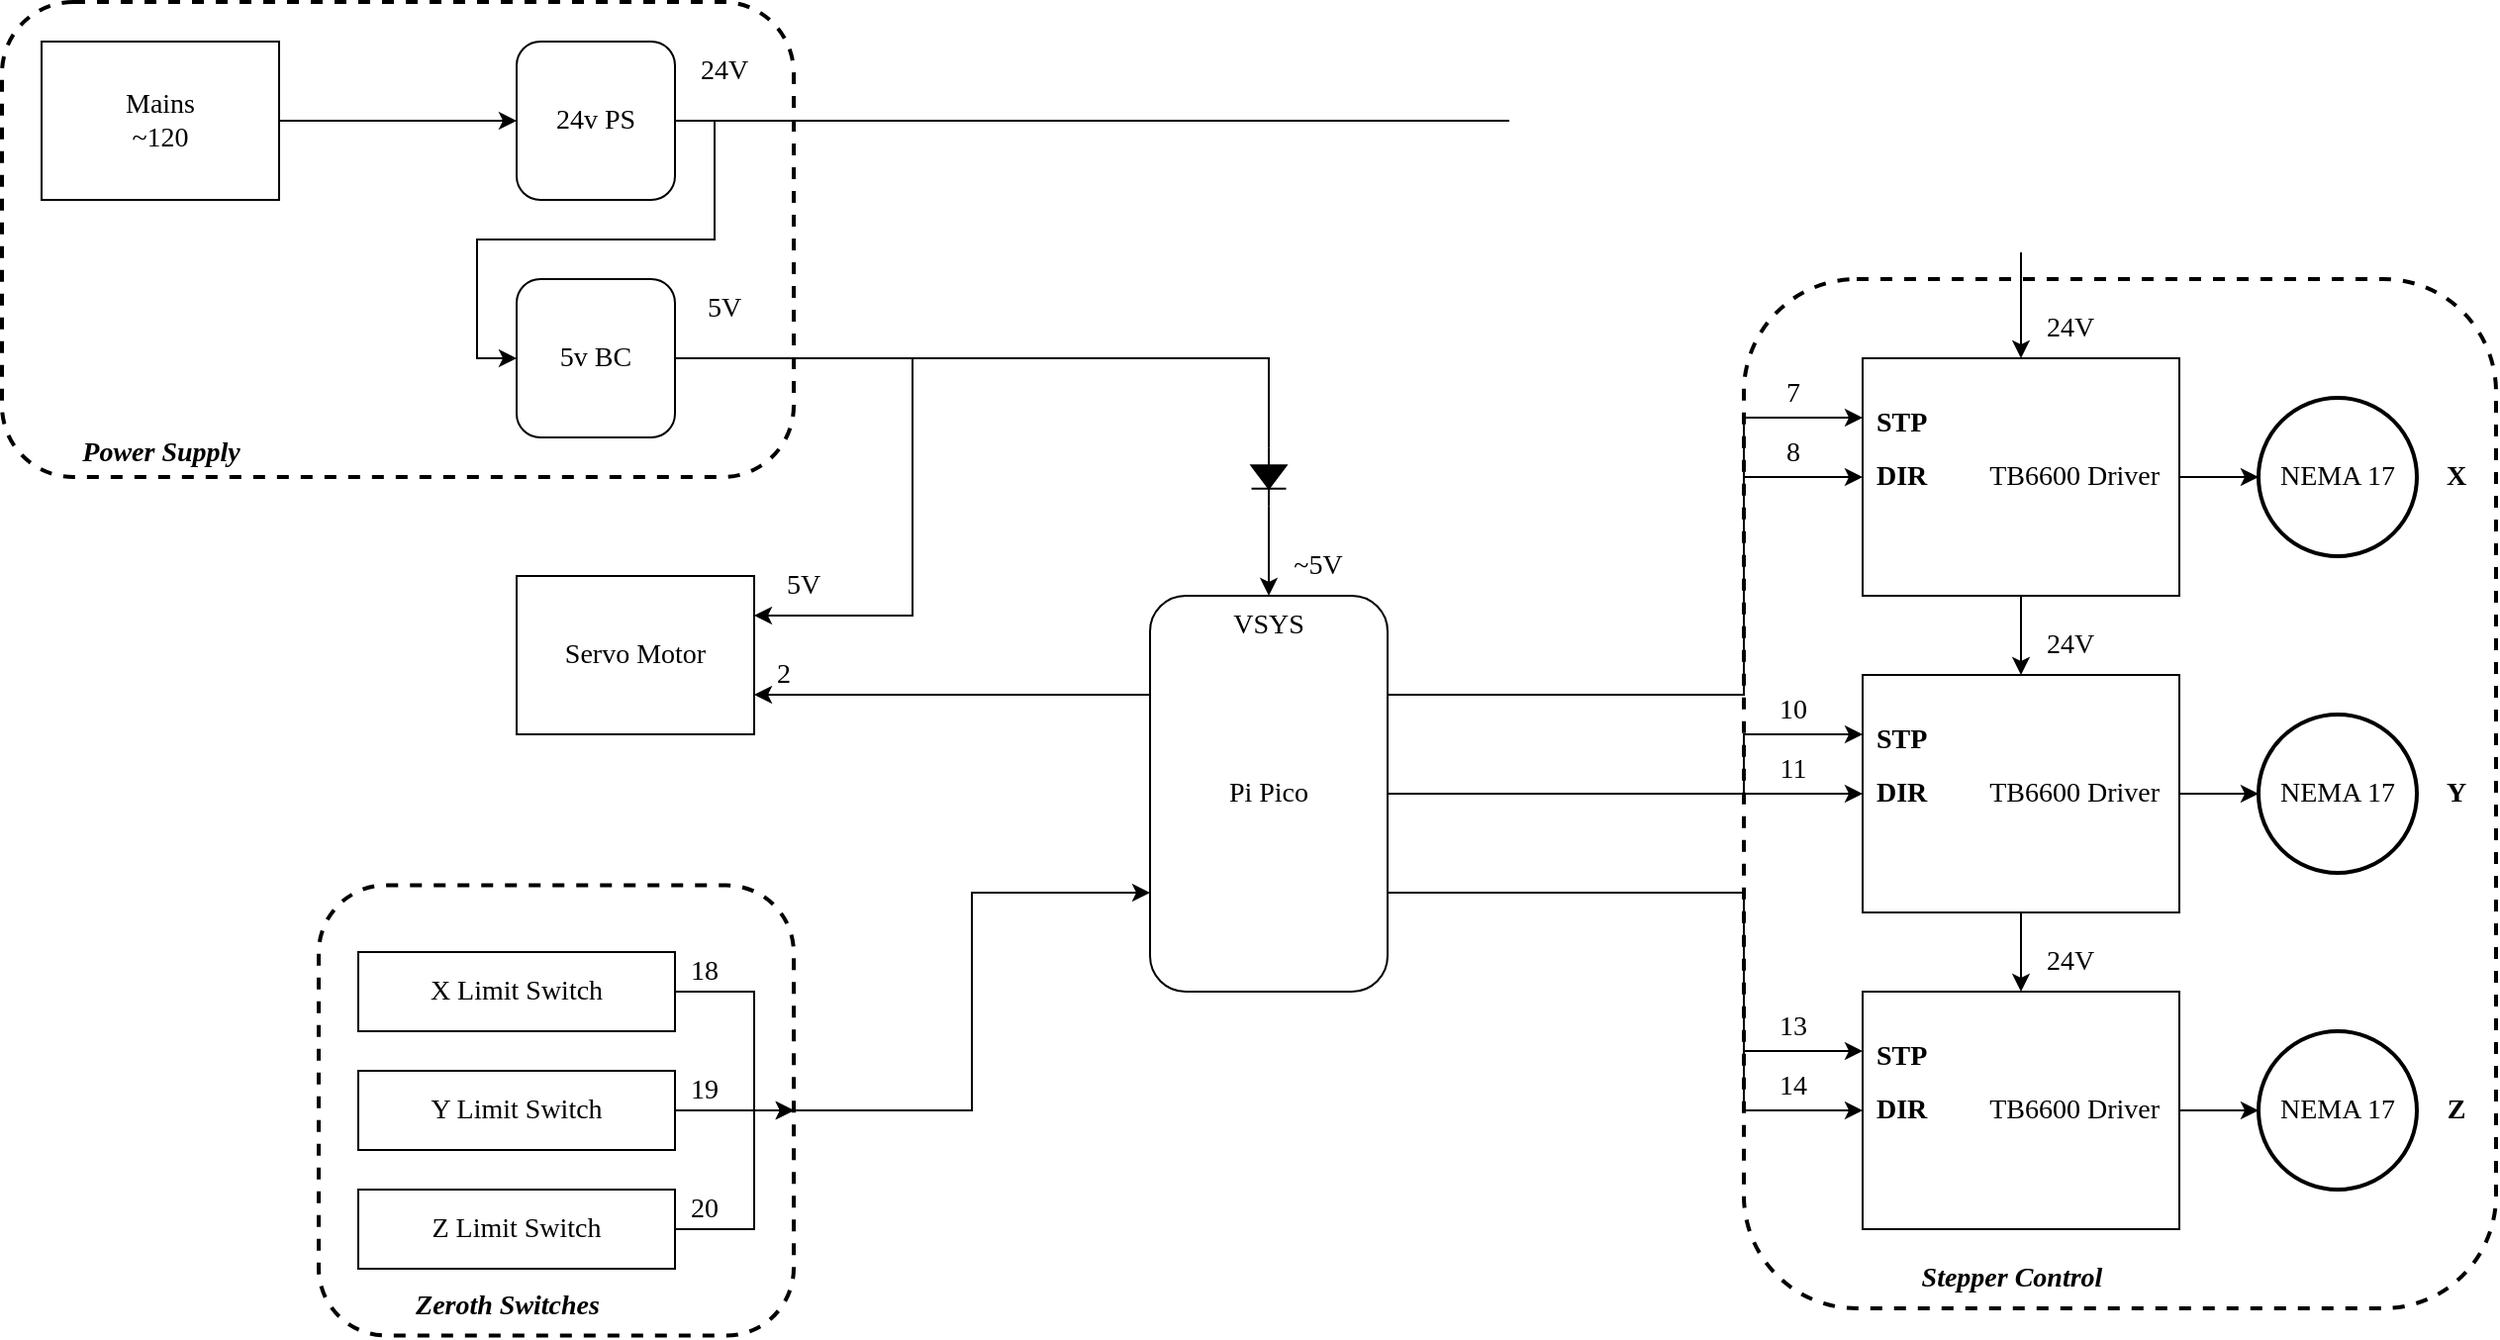 <mxfile version="20.7.4" type="device"><diagram id="2_f1ja1JCp58xuZ8poG9" name="Page-1"><mxGraphModel dx="850" dy="448" grid="1" gridSize="10" guides="1" tooltips="1" connect="1" arrows="1" fold="1" page="1" pageScale="1" pageWidth="1660" pageHeight="880" math="0" shadow="0"><root><mxCell id="0"/><mxCell id="1" parent="0"/><mxCell id="4fEWhDT1AqOvR6Gf4RLr-158" value="" style="rounded=1;whiteSpace=wrap;html=1;strokeWidth=2;fontFamily=Cascadia Code;fontSize=14;dashed=1;fillColor=none;" parent="1" vertex="1"><mxGeometry x="900" y="160" width="380" height="520" as="geometry"/></mxCell><mxCell id="cbomRdgw3k4LcxvCHvmD-47" style="edgeStyle=orthogonalEdgeStyle;rounded=0;orthogonalLoop=1;jettySize=auto;html=1;exitX=1;exitY=0.5;exitDx=0;exitDy=0;entryX=0;entryY=0.75;entryDx=0;entryDy=0;fontFamily=Cascadia Code;fontSize=14;" parent="1" source="cbomRdgw3k4LcxvCHvmD-16" target="4fEWhDT1AqOvR6Gf4RLr-16" edge="1"><mxGeometry relative="1" as="geometry"/></mxCell><mxCell id="4fEWhDT1AqOvR6Gf4RLr-115" style="edgeStyle=orthogonalEdgeStyle;rounded=0;orthogonalLoop=1;jettySize=auto;html=1;exitX=1;exitY=0.25;exitDx=0;exitDy=0;entryX=0;entryY=0.25;entryDx=0;entryDy=0;fontFamily=Cascadia Code;fontSize=14;" parent="1" source="4fEWhDT1AqOvR6Gf4RLr-16" target="4fEWhDT1AqOvR6Gf4RLr-1" edge="1"><mxGeometry relative="1" as="geometry"><Array as="points"><mxPoint x="900" y="370"/><mxPoint x="900" y="230"/></Array></mxGeometry></mxCell><mxCell id="4fEWhDT1AqOvR6Gf4RLr-116" style="edgeStyle=orthogonalEdgeStyle;rounded=0;orthogonalLoop=1;jettySize=auto;html=1;exitX=1;exitY=0.25;exitDx=0;exitDy=0;entryX=0;entryY=0.5;entryDx=0;entryDy=0;fontFamily=Cascadia Code;fontSize=14;" parent="1" source="4fEWhDT1AqOvR6Gf4RLr-16" target="4fEWhDT1AqOvR6Gf4RLr-1" edge="1"><mxGeometry relative="1" as="geometry"><Array as="points"><mxPoint x="900" y="370"/><mxPoint x="900" y="260"/></Array></mxGeometry></mxCell><mxCell id="4fEWhDT1AqOvR6Gf4RLr-118" style="edgeStyle=orthogonalEdgeStyle;rounded=0;orthogonalLoop=1;jettySize=auto;html=1;exitX=1;exitY=0.5;exitDx=0;exitDy=0;entryX=0;entryY=0.25;entryDx=0;entryDy=0;fontFamily=Cascadia Code;fontSize=14;" parent="1" source="4fEWhDT1AqOvR6Gf4RLr-16" target="4fEWhDT1AqOvR6Gf4RLr-96" edge="1"><mxGeometry relative="1" as="geometry"><Array as="points"><mxPoint x="900" y="420"/><mxPoint x="900" y="390"/></Array></mxGeometry></mxCell><mxCell id="4fEWhDT1AqOvR6Gf4RLr-119" style="edgeStyle=orthogonalEdgeStyle;rounded=0;orthogonalLoop=1;jettySize=auto;html=1;exitX=1;exitY=0.5;exitDx=0;exitDy=0;entryX=0;entryY=0.5;entryDx=0;entryDy=0;fontFamily=Cascadia Code;fontSize=14;" parent="1" source="4fEWhDT1AqOvR6Gf4RLr-16" target="4fEWhDT1AqOvR6Gf4RLr-96" edge="1"><mxGeometry relative="1" as="geometry"/></mxCell><mxCell id="4fEWhDT1AqOvR6Gf4RLr-121" style="edgeStyle=orthogonalEdgeStyle;rounded=0;orthogonalLoop=1;jettySize=auto;html=1;exitX=1;exitY=0.75;exitDx=0;exitDy=0;entryX=0;entryY=0.25;entryDx=0;entryDy=0;fontFamily=Cascadia Code;fontSize=14;" parent="1" source="4fEWhDT1AqOvR6Gf4RLr-16" target="4fEWhDT1AqOvR6Gf4RLr-106" edge="1"><mxGeometry x="0.625" y="50" relative="1" as="geometry"><Array as="points"><mxPoint x="900" y="470"/><mxPoint x="900" y="550"/></Array><mxPoint as="offset"/></mxGeometry></mxCell><mxCell id="4fEWhDT1AqOvR6Gf4RLr-122" style="edgeStyle=orthogonalEdgeStyle;rounded=0;orthogonalLoop=1;jettySize=auto;html=1;exitX=1;exitY=0.75;exitDx=0;exitDy=0;entryX=0;entryY=0.5;entryDx=0;entryDy=0;fontFamily=Cascadia Code;fontSize=14;" parent="1" source="4fEWhDT1AqOvR6Gf4RLr-16" target="4fEWhDT1AqOvR6Gf4RLr-106" edge="1"><mxGeometry x="-0.143" y="60" relative="1" as="geometry"><Array as="points"><mxPoint x="900" y="470"/><mxPoint x="900" y="580"/></Array><mxPoint as="offset"/></mxGeometry></mxCell><mxCell id="cbomRdgw3k4LcxvCHvmD-34" style="edgeStyle=orthogonalEdgeStyle;rounded=0;orthogonalLoop=1;jettySize=auto;html=1;exitX=0;exitY=0.25;exitDx=0;exitDy=0;entryX=1;entryY=0.75;entryDx=0;entryDy=0;fontFamily=Cascadia Code;fontSize=14;" parent="1" source="4fEWhDT1AqOvR6Gf4RLr-16" target="cbomRdgw3k4LcxvCHvmD-29" edge="1"><mxGeometry relative="1" as="geometry"/></mxCell><mxCell id="4fEWhDT1AqOvR6Gf4RLr-16" value="Pi Pico" style="rounded=1;whiteSpace=wrap;html=1;fontFamily=Cascadia Code;fontSize=14;" parent="1" vertex="1"><mxGeometry x="600" y="320" width="120" height="200" as="geometry"/></mxCell><mxCell id="4fEWhDT1AqOvR6Gf4RLr-133" style="edgeStyle=orthogonalEdgeStyle;rounded=0;orthogonalLoop=1;jettySize=auto;html=1;exitX=1;exitY=0.5;exitDx=0;exitDy=0;entryX=0.5;entryY=0;entryDx=0;entryDy=0;fontFamily=Cascadia Code;fontSize=14;startArrow=none;" parent="1" source="cbomRdgw3k4LcxvCHvmD-1" target="4fEWhDT1AqOvR6Gf4RLr-16" edge="1"><mxGeometry relative="1" as="geometry"/></mxCell><mxCell id="4fEWhDT1AqOvR6Gf4RLr-135" value="VSYS" style="text;html=1;strokeColor=none;fillColor=none;align=center;verticalAlign=middle;whiteSpace=wrap;rounded=0;fontFamily=Cascadia Code;fontSize=14;" parent="1" vertex="1"><mxGeometry x="630" y="320" width="60" height="30" as="geometry"/></mxCell><mxCell id="4fEWhDT1AqOvR6Gf4RLr-140" style="edgeStyle=orthogonalEdgeStyle;rounded=0;orthogonalLoop=1;jettySize=auto;html=1;exitX=1;exitY=0.5;exitDx=0;exitDy=0;entryX=0.5;entryY=0;entryDx=0;entryDy=0;fontFamily=Cascadia Code;fontSize=14;" parent="1" source="4fEWhDT1AqOvR6Gf4RLr-127" target="4fEWhDT1AqOvR6Gf4RLr-1" edge="1"><mxGeometry relative="1" as="geometry"/></mxCell><mxCell id="4fEWhDT1AqOvR6Gf4RLr-160" value="~5V" style="text;html=1;strokeColor=none;fillColor=none;align=center;verticalAlign=middle;whiteSpace=wrap;rounded=0;fontFamily=Cascadia Code;fontSize=14;" parent="1" vertex="1"><mxGeometry x="660" y="290" width="50" height="30" as="geometry"/></mxCell><mxCell id="cbomRdgw3k4LcxvCHvmD-1" value="" style="pointerEvents=1;fillColor=strokeColor;verticalLabelPosition=bottom;shadow=0;dashed=0;align=center;html=1;verticalAlign=top;shape=mxgraph.electrical.diodes.diode;rotation=90;" parent="1" vertex="1"><mxGeometry x="645.41" y="251.25" width="29.17" height="17.5" as="geometry"/></mxCell><mxCell id="cbomRdgw3k4LcxvCHvmD-2" value="" style="edgeStyle=orthogonalEdgeStyle;rounded=0;orthogonalLoop=1;jettySize=auto;html=1;exitX=1;exitY=0.5;exitDx=0;exitDy=0;entryX=0;entryY=0.5;entryDx=0;entryDy=0;fontFamily=Cascadia Code;fontSize=14;endArrow=none;entryPerimeter=0;" parent="1" source="4fEWhDT1AqOvR6Gf4RLr-128" target="cbomRdgw3k4LcxvCHvmD-1" edge="1"><mxGeometry relative="1" as="geometry"><mxPoint x="360" y="200" as="sourcePoint"/><mxPoint x="660" y="320" as="targetPoint"/></mxGeometry></mxCell><mxCell id="cbomRdgw3k4LcxvCHvmD-10" value="" style="group" parent="1" vertex="1" connectable="0"><mxGeometry x="20" y="20" width="400" height="242.5" as="geometry"/></mxCell><mxCell id="4fEWhDT1AqOvR6Gf4RLr-156" value="" style="rounded=1;whiteSpace=wrap;html=1;strokeWidth=2;fontFamily=Cascadia Code;fontSize=14;dashed=1;fillColor=none;" parent="cbomRdgw3k4LcxvCHvmD-10" vertex="1"><mxGeometry width="400" height="240" as="geometry"/></mxCell><mxCell id="4fEWhDT1AqOvR6Gf4RLr-129" value="Mains&lt;br&gt;~120" style="rounded=0;whiteSpace=wrap;html=1;fontFamily=Cascadia Code;fontSize=14;" parent="cbomRdgw3k4LcxvCHvmD-10" vertex="1"><mxGeometry x="20" y="20" width="120" height="80" as="geometry"/></mxCell><mxCell id="4fEWhDT1AqOvR6Gf4RLr-136" value="" style="group" parent="cbomRdgw3k4LcxvCHvmD-10" vertex="1" connectable="0"><mxGeometry x="260" y="140" width="130" height="80" as="geometry"/></mxCell><mxCell id="4fEWhDT1AqOvR6Gf4RLr-128" value="5v BC" style="rounded=1;whiteSpace=wrap;html=1;fontFamily=Cascadia Code;fontSize=14;" parent="4fEWhDT1AqOvR6Gf4RLr-136" vertex="1"><mxGeometry width="80" height="80" as="geometry"/></mxCell><mxCell id="4fEWhDT1AqOvR6Gf4RLr-134" value="5V" style="text;html=1;strokeColor=none;fillColor=none;align=center;verticalAlign=middle;whiteSpace=wrap;rounded=0;fontFamily=Cascadia Code;fontSize=14;" parent="4fEWhDT1AqOvR6Gf4RLr-136" vertex="1"><mxGeometry x="80" width="50" height="30" as="geometry"/></mxCell><mxCell id="4fEWhDT1AqOvR6Gf4RLr-137" value="" style="group" parent="cbomRdgw3k4LcxvCHvmD-10" vertex="1" connectable="0"><mxGeometry x="260" y="20" width="130" height="80" as="geometry"/></mxCell><mxCell id="4fEWhDT1AqOvR6Gf4RLr-127" value="24v PS" style="rounded=1;whiteSpace=wrap;html=1;fontFamily=Cascadia Code;fontSize=14;" parent="4fEWhDT1AqOvR6Gf4RLr-137" vertex="1"><mxGeometry width="80" height="80" as="geometry"/></mxCell><mxCell id="4fEWhDT1AqOvR6Gf4RLr-132" value="24V" style="text;html=1;strokeColor=none;fillColor=none;align=center;verticalAlign=middle;whiteSpace=wrap;rounded=0;fontFamily=Cascadia Code;fontSize=14;" parent="4fEWhDT1AqOvR6Gf4RLr-137" vertex="1"><mxGeometry x="80" width="50" height="30" as="geometry"/></mxCell><mxCell id="4fEWhDT1AqOvR6Gf4RLr-130" style="edgeStyle=orthogonalEdgeStyle;rounded=0;orthogonalLoop=1;jettySize=auto;html=1;exitX=1;exitY=0.5;exitDx=0;exitDy=0;entryX=0;entryY=0.5;entryDx=0;entryDy=0;fontFamily=Cascadia Code;fontSize=14;" parent="cbomRdgw3k4LcxvCHvmD-10" source="4fEWhDT1AqOvR6Gf4RLr-129" target="4fEWhDT1AqOvR6Gf4RLr-127" edge="1"><mxGeometry relative="1" as="geometry"/></mxCell><mxCell id="4fEWhDT1AqOvR6Gf4RLr-139" style="edgeStyle=orthogonalEdgeStyle;rounded=0;orthogonalLoop=1;jettySize=auto;html=1;exitX=1;exitY=0.5;exitDx=0;exitDy=0;entryX=0;entryY=0.5;entryDx=0;entryDy=0;fontFamily=Cascadia Code;fontSize=14;" parent="cbomRdgw3k4LcxvCHvmD-10" source="4fEWhDT1AqOvR6Gf4RLr-127" target="4fEWhDT1AqOvR6Gf4RLr-128" edge="1"><mxGeometry relative="1" as="geometry"/></mxCell><mxCell id="4fEWhDT1AqOvR6Gf4RLr-157" value="Power Supply" style="text;html=1;align=center;verticalAlign=middle;resizable=0;points=[];autosize=1;strokeColor=none;fillColor=none;fontSize=14;fontFamily=Cascadia Code;fontStyle=3" parent="cbomRdgw3k4LcxvCHvmD-10" vertex="1"><mxGeometry x="20" y="212.5" width="120" height="30" as="geometry"/></mxCell><mxCell id="cbomRdgw3k4LcxvCHvmD-29" value="Servo Motor" style="whiteSpace=wrap;html=1;fontFamily=Cascadia Code;fontSize=14;" parent="1" vertex="1"><mxGeometry x="280" y="310" width="120" height="80" as="geometry"/></mxCell><mxCell id="cbomRdgw3k4LcxvCHvmD-35" style="edgeStyle=orthogonalEdgeStyle;rounded=0;orthogonalLoop=1;jettySize=auto;html=1;exitX=1;exitY=0.5;exitDx=0;exitDy=0;entryX=1;entryY=0.25;entryDx=0;entryDy=0;fontFamily=Cascadia Code;fontSize=14;" parent="1" source="4fEWhDT1AqOvR6Gf4RLr-128" target="cbomRdgw3k4LcxvCHvmD-29" edge="1"><mxGeometry relative="1" as="geometry"><Array as="points"><mxPoint x="480" y="200"/><mxPoint x="480" y="330"/></Array></mxGeometry></mxCell><mxCell id="cbomRdgw3k4LcxvCHvmD-36" value="5V" style="text;html=1;strokeColor=none;fillColor=none;align=center;verticalAlign=middle;whiteSpace=wrap;rounded=0;fontFamily=Cascadia Code;fontSize=14;" parent="1" vertex="1"><mxGeometry x="400" y="300" width="50" height="30" as="geometry"/></mxCell><mxCell id="cbomRdgw3k4LcxvCHvmD-37" value="2" style="text;html=1;strokeColor=none;fillColor=none;align=center;verticalAlign=middle;whiteSpace=wrap;rounded=0;fontFamily=Cascadia Code;fontSize=14;" parent="1" vertex="1"><mxGeometry x="400" y="350" width="30" height="20" as="geometry"/></mxCell><mxCell id="MMcWa73y2w6T45NigWk2-1" value="" style="group" parent="1" vertex="1" connectable="0"><mxGeometry x="180" y="466.25" width="240" height="227.5" as="geometry"/></mxCell><mxCell id="cbomRdgw3k4LcxvCHvmD-16" value="g" style="rounded=1;whiteSpace=wrap;html=1;strokeWidth=2;fontFamily=Cascadia Code;fontSize=14;dashed=1;fillColor=none;" parent="MMcWa73y2w6T45NigWk2-1" vertex="1"><mxGeometry width="240" height="227.5" as="geometry"/></mxCell><mxCell id="cbomRdgw3k4LcxvCHvmD-43" style="edgeStyle=orthogonalEdgeStyle;rounded=0;orthogonalLoop=1;jettySize=auto;html=1;exitX=1;exitY=0.5;exitDx=0;exitDy=0;entryX=1;entryY=0.5;entryDx=0;entryDy=0;fontFamily=Cascadia Code;fontSize=14;" parent="MMcWa73y2w6T45NigWk2-1" source="cbomRdgw3k4LcxvCHvmD-5" target="cbomRdgw3k4LcxvCHvmD-16" edge="1"><mxGeometry relative="1" as="geometry"><Array as="points"><mxPoint x="220" y="53.75"/><mxPoint x="220" y="113.75"/></Array></mxGeometry></mxCell><mxCell id="cbomRdgw3k4LcxvCHvmD-5" value="X Limit Switch" style="whiteSpace=wrap;html=1;fontFamily=Cascadia Code;fontSize=14;" parent="MMcWa73y2w6T45NigWk2-1" vertex="1"><mxGeometry x="20" y="33.75" width="160" height="40" as="geometry"/></mxCell><mxCell id="cbomRdgw3k4LcxvCHvmD-44" style="edgeStyle=orthogonalEdgeStyle;rounded=0;orthogonalLoop=1;jettySize=auto;html=1;exitX=1;exitY=0.5;exitDx=0;exitDy=0;fontFamily=Cascadia Code;fontSize=14;entryX=1;entryY=0.5;entryDx=0;entryDy=0;" parent="MMcWa73y2w6T45NigWk2-1" source="cbomRdgw3k4LcxvCHvmD-8" target="cbomRdgw3k4LcxvCHvmD-16" edge="1"><mxGeometry relative="1" as="geometry"><mxPoint x="240.0" y="103.75" as="targetPoint"/><Array as="points"><mxPoint x="230" y="113.75"/><mxPoint x="230" y="113.75"/></Array></mxGeometry></mxCell><mxCell id="cbomRdgw3k4LcxvCHvmD-8" value="Y Limit Switch" style="whiteSpace=wrap;html=1;fontFamily=Cascadia Code;fontSize=14;" parent="MMcWa73y2w6T45NigWk2-1" vertex="1"><mxGeometry x="20" y="93.75" width="160" height="40" as="geometry"/></mxCell><mxCell id="cbomRdgw3k4LcxvCHvmD-45" style="edgeStyle=orthogonalEdgeStyle;rounded=0;orthogonalLoop=1;jettySize=auto;html=1;exitX=1;exitY=0.5;exitDx=0;exitDy=0;entryX=1;entryY=0.5;entryDx=0;entryDy=0;fontFamily=Cascadia Code;fontSize=14;" parent="MMcWa73y2w6T45NigWk2-1" source="cbomRdgw3k4LcxvCHvmD-11" target="cbomRdgw3k4LcxvCHvmD-16" edge="1"><mxGeometry relative="1" as="geometry"><Array as="points"><mxPoint x="220" y="173.75"/><mxPoint x="220" y="113.75"/></Array></mxGeometry></mxCell><mxCell id="cbomRdgw3k4LcxvCHvmD-11" value="Z Limit Switch" style="whiteSpace=wrap;html=1;fontFamily=Cascadia Code;fontSize=14;" parent="MMcWa73y2w6T45NigWk2-1" vertex="1"><mxGeometry x="20" y="153.75" width="160" height="40" as="geometry"/></mxCell><mxCell id="cbomRdgw3k4LcxvCHvmD-27" value="Zeroth Switches" style="text;html=1;align=center;verticalAlign=middle;resizable=0;points=[];autosize=1;strokeColor=none;fillColor=none;fontSize=14;fontFamily=Cascadia Code;fontStyle=3" parent="MMcWa73y2w6T45NigWk2-1" vertex="1"><mxGeometry x="20" y="197.5" width="150" height="30" as="geometry"/></mxCell><mxCell id="cbomRdgw3k4LcxvCHvmD-48" value="18" style="text;html=1;strokeColor=none;fillColor=none;align=center;verticalAlign=middle;whiteSpace=wrap;rounded=0;fontFamily=Cascadia Code;fontSize=14;" parent="MMcWa73y2w6T45NigWk2-1" vertex="1"><mxGeometry x="180" y="33.75" width="30" height="20" as="geometry"/></mxCell><mxCell id="cbomRdgw3k4LcxvCHvmD-49" value="19" style="text;html=1;strokeColor=none;fillColor=none;align=center;verticalAlign=middle;whiteSpace=wrap;rounded=0;fontFamily=Cascadia Code;fontSize=14;" parent="MMcWa73y2w6T45NigWk2-1" vertex="1"><mxGeometry x="180" y="93.75" width="30" height="20" as="geometry"/></mxCell><mxCell id="cbomRdgw3k4LcxvCHvmD-50" value="20" style="text;html=1;strokeColor=none;fillColor=none;align=center;verticalAlign=middle;whiteSpace=wrap;rounded=0;fontFamily=Cascadia Code;fontSize=14;" parent="MMcWa73y2w6T45NigWk2-1" vertex="1"><mxGeometry x="180" y="153.75" width="30" height="20" as="geometry"/></mxCell><mxCell id="4fEWhDT1AqOvR6Gf4RLr-1" value="TB6600 Driver" style="rounded=0;whiteSpace=wrap;html=1;fontFamily=Cascadia Code;fontSize=14;align=right;spacingRight=8;" parent="1" vertex="1"><mxGeometry x="960" y="200" width="160" height="120" as="geometry"/></mxCell><mxCell id="4fEWhDT1AqOvR6Gf4RLr-4" value="NEMA 17" style="ellipse;whiteSpace=wrap;html=1;aspect=fixed;fontFamily=Cascadia Code;fontSize=14;strokeWidth=2;" parent="1" vertex="1"><mxGeometry x="1160" y="220" width="80" height="80" as="geometry"/></mxCell><mxCell id="4fEWhDT1AqOvR6Gf4RLr-7" style="edgeStyle=orthogonalEdgeStyle;rounded=0;orthogonalLoop=1;jettySize=auto;html=1;exitX=1;exitY=0.5;exitDx=0;exitDy=0;entryX=0;entryY=0.5;entryDx=0;entryDy=0;fontSize=14;" parent="1" source="4fEWhDT1AqOvR6Gf4RLr-1" target="4fEWhDT1AqOvR6Gf4RLr-4" edge="1"><mxGeometry relative="1" as="geometry"/></mxCell><mxCell id="4fEWhDT1AqOvR6Gf4RLr-10" value="X" style="text;html=1;strokeColor=none;fillColor=none;align=center;verticalAlign=middle;whiteSpace=wrap;rounded=0;fontFamily=Cascadia Code;fontSize=14;fontStyle=1" parent="1" vertex="1"><mxGeometry x="1240" y="247.5" width="40" height="25" as="geometry"/></mxCell><mxCell id="4fEWhDT1AqOvR6Gf4RLr-40" value="STP" style="text;html=1;strokeColor=none;fillColor=none;align=left;verticalAlign=middle;whiteSpace=wrap;rounded=0;fontFamily=Cascadia Code;fontSize=14;fontStyle=1;spacingLeft=0;" parent="1" vertex="1"><mxGeometry x="965" y="217.5" width="40" height="30" as="geometry"/></mxCell><mxCell id="4fEWhDT1AqOvR6Gf4RLr-41" value="DIR" style="text;html=1;strokeColor=none;fillColor=none;align=left;verticalAlign=middle;whiteSpace=wrap;rounded=0;fontFamily=Cascadia Code;fontSize=14;fontStyle=1;spacingLeft=0;" parent="1" vertex="1"><mxGeometry x="965" y="245" width="40" height="30" as="geometry"/></mxCell><mxCell id="4fEWhDT1AqOvR6Gf4RLr-68" value="7" style="text;html=1;strokeColor=none;fillColor=none;align=center;verticalAlign=middle;whiteSpace=wrap;rounded=0;fontFamily=Cascadia Code;fontSize=14;" parent="1" vertex="1"><mxGeometry x="910" y="207.5" width="30" height="20" as="geometry"/></mxCell><mxCell id="4fEWhDT1AqOvR6Gf4RLr-70" value="8" style="text;html=1;strokeColor=none;fillColor=none;align=center;verticalAlign=middle;whiteSpace=wrap;rounded=0;fontFamily=Cascadia Code;fontSize=14;" parent="1" vertex="1"><mxGeometry x="910" y="237.5" width="30" height="20" as="geometry"/></mxCell><mxCell id="4fEWhDT1AqOvR6Gf4RLr-96" value="TB6600 Driver" style="rounded=0;whiteSpace=wrap;html=1;fontFamily=Cascadia Code;fontSize=14;align=right;spacingRight=8;" parent="1" vertex="1"><mxGeometry x="960" y="360" width="160" height="120" as="geometry"/></mxCell><mxCell id="4fEWhDT1AqOvR6Gf4RLr-141" style="edgeStyle=orthogonalEdgeStyle;rounded=0;orthogonalLoop=1;jettySize=auto;html=1;exitX=0.5;exitY=1;exitDx=0;exitDy=0;entryX=0.5;entryY=0;entryDx=0;entryDy=0;fontFamily=Cascadia Code;fontSize=14;" parent="1" source="4fEWhDT1AqOvR6Gf4RLr-1" target="4fEWhDT1AqOvR6Gf4RLr-96" edge="1"><mxGeometry relative="1" as="geometry"/></mxCell><mxCell id="4fEWhDT1AqOvR6Gf4RLr-97" value="NEMA 17" style="ellipse;whiteSpace=wrap;html=1;aspect=fixed;fontFamily=Cascadia Code;fontSize=14;strokeWidth=2;" parent="1" vertex="1"><mxGeometry x="1160" y="380" width="80" height="80" as="geometry"/></mxCell><mxCell id="4fEWhDT1AqOvR6Gf4RLr-95" style="edgeStyle=orthogonalEdgeStyle;rounded=0;orthogonalLoop=1;jettySize=auto;html=1;exitX=1;exitY=0.5;exitDx=0;exitDy=0;entryX=0;entryY=0.5;entryDx=0;entryDy=0;fontSize=14;" parent="1" source="4fEWhDT1AqOvR6Gf4RLr-96" target="4fEWhDT1AqOvR6Gf4RLr-97" edge="1"><mxGeometry relative="1" as="geometry"/></mxCell><mxCell id="4fEWhDT1AqOvR6Gf4RLr-98" value="Y" style="text;html=1;strokeColor=none;fillColor=none;align=center;verticalAlign=middle;whiteSpace=wrap;rounded=0;fontFamily=Cascadia Code;fontSize=14;fontStyle=1" parent="1" vertex="1"><mxGeometry x="1240" y="407.5" width="40" height="25" as="geometry"/></mxCell><mxCell id="4fEWhDT1AqOvR6Gf4RLr-99" value="STP" style="text;html=1;strokeColor=none;fillColor=none;align=left;verticalAlign=middle;whiteSpace=wrap;rounded=0;fontFamily=Cascadia Code;fontSize=14;fontStyle=1;spacingLeft=0;" parent="1" vertex="1"><mxGeometry x="965" y="377.5" width="40" height="30" as="geometry"/></mxCell><mxCell id="4fEWhDT1AqOvR6Gf4RLr-100" value="DIR" style="text;html=1;strokeColor=none;fillColor=none;align=left;verticalAlign=middle;whiteSpace=wrap;rounded=0;fontFamily=Cascadia Code;fontSize=14;fontStyle=1;spacingLeft=0;" parent="1" vertex="1"><mxGeometry x="965" y="405" width="40" height="30" as="geometry"/></mxCell><mxCell id="4fEWhDT1AqOvR6Gf4RLr-102" value="10" style="text;html=1;strokeColor=none;fillColor=none;align=center;verticalAlign=middle;whiteSpace=wrap;rounded=0;fontFamily=Cascadia Code;fontSize=14;" parent="1" vertex="1"><mxGeometry x="910" y="367.5" width="30" height="20" as="geometry"/></mxCell><mxCell id="4fEWhDT1AqOvR6Gf4RLr-103" value="11" style="text;html=1;strokeColor=none;fillColor=none;align=center;verticalAlign=middle;whiteSpace=wrap;rounded=0;fontFamily=Cascadia Code;fontSize=14;" parent="1" vertex="1"><mxGeometry x="910" y="397.5" width="30" height="20" as="geometry"/></mxCell><mxCell id="4fEWhDT1AqOvR6Gf4RLr-106" value="TB6600 Driver" style="rounded=0;whiteSpace=wrap;html=1;fontFamily=Cascadia Code;fontSize=14;align=right;spacingRight=8;" parent="1" vertex="1"><mxGeometry x="960" y="520" width="160" height="120" as="geometry"/></mxCell><mxCell id="4fEWhDT1AqOvR6Gf4RLr-147" style="edgeStyle=orthogonalEdgeStyle;rounded=0;orthogonalLoop=1;jettySize=auto;html=1;exitX=0.5;exitY=1;exitDx=0;exitDy=0;entryX=0.5;entryY=0;entryDx=0;entryDy=0;fontFamily=Cascadia Code;fontSize=14;" parent="1" source="4fEWhDT1AqOvR6Gf4RLr-96" target="4fEWhDT1AqOvR6Gf4RLr-106" edge="1"><mxGeometry relative="1" as="geometry"/></mxCell><mxCell id="4fEWhDT1AqOvR6Gf4RLr-107" value="NEMA 17" style="ellipse;whiteSpace=wrap;html=1;aspect=fixed;fontFamily=Cascadia Code;fontSize=14;strokeWidth=2;" parent="1" vertex="1"><mxGeometry x="1160" y="540" width="80" height="80" as="geometry"/></mxCell><mxCell id="4fEWhDT1AqOvR6Gf4RLr-105" style="edgeStyle=orthogonalEdgeStyle;rounded=0;orthogonalLoop=1;jettySize=auto;html=1;exitX=1;exitY=0.5;exitDx=0;exitDy=0;entryX=0;entryY=0.5;entryDx=0;entryDy=0;fontSize=14;" parent="1" source="4fEWhDT1AqOvR6Gf4RLr-106" target="4fEWhDT1AqOvR6Gf4RLr-107" edge="1"><mxGeometry relative="1" as="geometry"/></mxCell><mxCell id="4fEWhDT1AqOvR6Gf4RLr-108" value="Z" style="text;html=1;strokeColor=none;fillColor=none;align=center;verticalAlign=middle;whiteSpace=wrap;rounded=0;fontFamily=Cascadia Code;fontSize=14;fontStyle=1" parent="1" vertex="1"><mxGeometry x="1240" y="567.5" width="40" height="25" as="geometry"/></mxCell><mxCell id="4fEWhDT1AqOvR6Gf4RLr-109" value="STP" style="text;html=1;strokeColor=none;fillColor=none;align=left;verticalAlign=middle;whiteSpace=wrap;rounded=0;fontFamily=Cascadia Code;fontSize=14;fontStyle=1;spacingLeft=0;" parent="1" vertex="1"><mxGeometry x="965" y="537.5" width="40" height="30" as="geometry"/></mxCell><mxCell id="4fEWhDT1AqOvR6Gf4RLr-110" value="DIR" style="text;html=1;strokeColor=none;fillColor=none;align=left;verticalAlign=middle;whiteSpace=wrap;rounded=0;fontFamily=Cascadia Code;fontSize=14;fontStyle=1;spacingLeft=0;" parent="1" vertex="1"><mxGeometry x="965" y="565" width="40" height="30" as="geometry"/></mxCell><mxCell id="4fEWhDT1AqOvR6Gf4RLr-112" value="13" style="text;html=1;strokeColor=none;fillColor=none;align=center;verticalAlign=middle;whiteSpace=wrap;rounded=0;fontFamily=Cascadia Code;fontSize=14;" parent="1" vertex="1"><mxGeometry x="910" y="527.5" width="30" height="20" as="geometry"/></mxCell><mxCell id="4fEWhDT1AqOvR6Gf4RLr-113" value="14" style="text;html=1;strokeColor=none;fillColor=none;align=center;verticalAlign=middle;whiteSpace=wrap;rounded=0;fontFamily=Cascadia Code;fontSize=14;" parent="1" vertex="1"><mxGeometry x="910" y="557.5" width="30" height="20" as="geometry"/></mxCell><mxCell id="4fEWhDT1AqOvR6Gf4RLr-152" value="24V" style="text;html=1;strokeColor=none;fillColor=none;align=center;verticalAlign=middle;whiteSpace=wrap;rounded=0;fontFamily=Cascadia Code;fontSize=14;" parent="1" vertex="1"><mxGeometry x="1040" y="170" width="50" height="30" as="geometry"/></mxCell><mxCell id="4fEWhDT1AqOvR6Gf4RLr-153" value="24V" style="text;html=1;strokeColor=none;fillColor=none;align=center;verticalAlign=middle;whiteSpace=wrap;rounded=0;fontFamily=Cascadia Code;fontSize=14;" parent="1" vertex="1"><mxGeometry x="1040" y="330" width="50" height="30" as="geometry"/></mxCell><mxCell id="4fEWhDT1AqOvR6Gf4RLr-154" value="24V" style="text;html=1;strokeColor=none;fillColor=none;align=center;verticalAlign=middle;whiteSpace=wrap;rounded=0;fontFamily=Cascadia Code;fontSize=14;" parent="1" vertex="1"><mxGeometry x="1040" y="490" width="50" height="30" as="geometry"/></mxCell><mxCell id="4fEWhDT1AqOvR6Gf4RLr-159" value="Stepper Control" style="text;html=1;align=center;verticalAlign=middle;resizable=0;points=[];autosize=1;strokeColor=none;fillColor=none;fontSize=14;fontFamily=Cascadia Code;fontStyle=3" parent="1" vertex="1"><mxGeometry x="960" y="650" width="150" height="30" as="geometry"/></mxCell></root></mxGraphModel></diagram></mxfile>